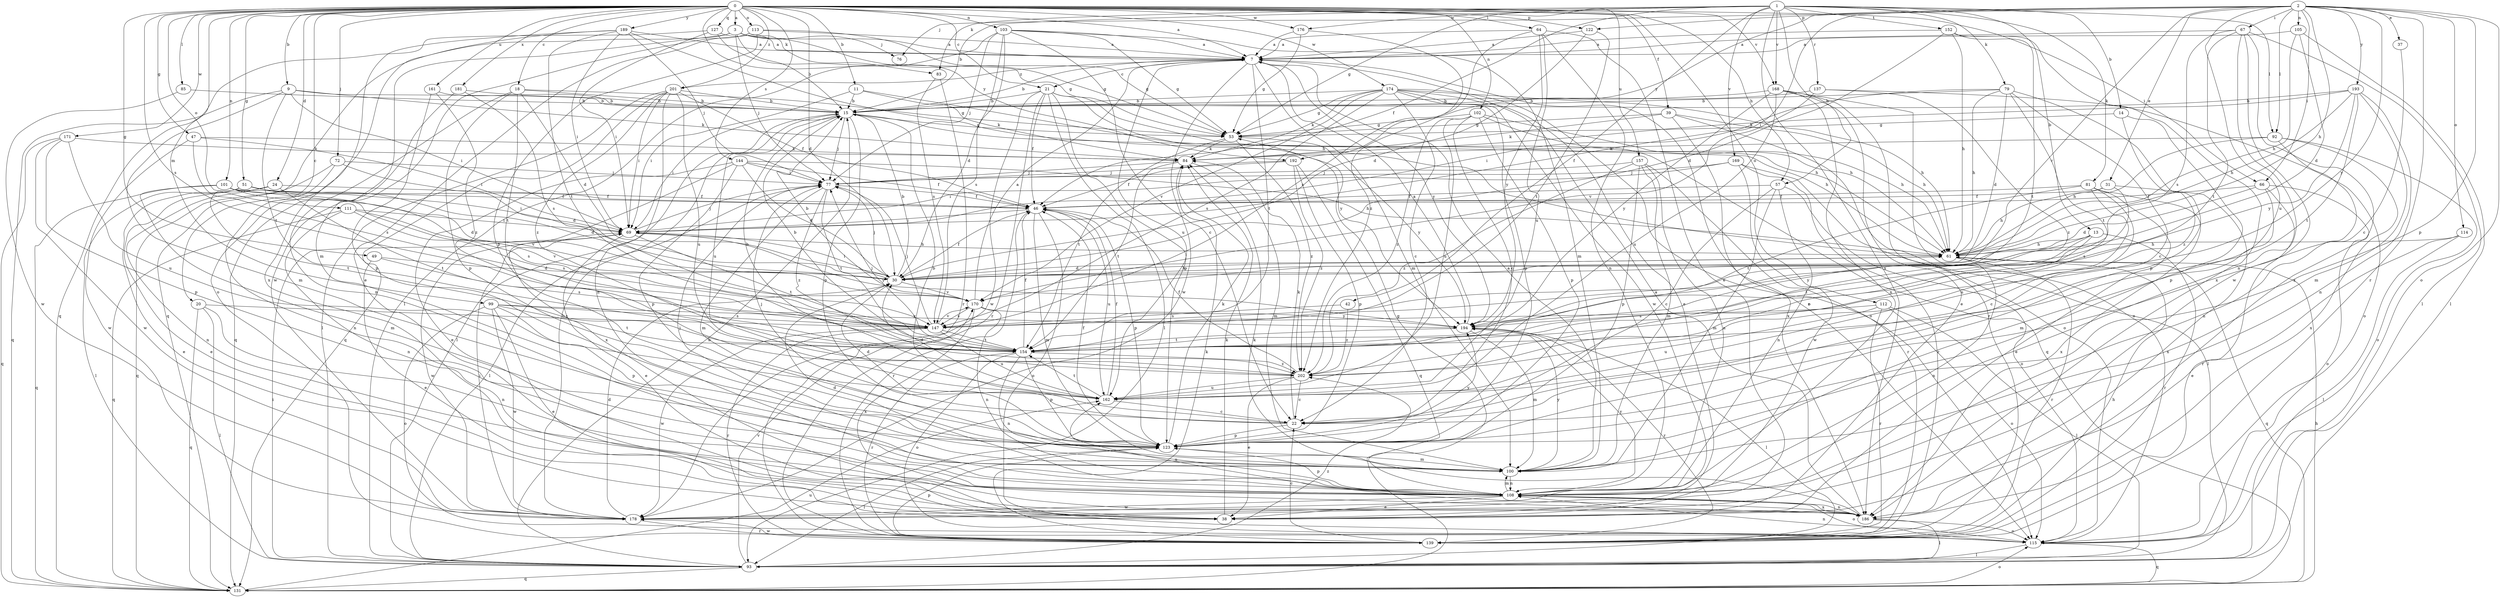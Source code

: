 strict digraph  {
0;
1;
2;
3;
7;
9;
11;
13;
14;
15;
18;
20;
21;
22;
24;
30;
31;
37;
38;
39;
42;
46;
47;
49;
51;
53;
57;
61;
64;
66;
67;
69;
72;
76;
77;
79;
81;
83;
84;
85;
92;
93;
99;
100;
101;
102;
103;
105;
108;
111;
112;
113;
114;
115;
122;
123;
127;
131;
137;
139;
144;
147;
152;
154;
157;
161;
162;
168;
169;
170;
171;
174;
176;
178;
181;
186;
189;
192;
193;
194;
201;
202;
0 -> 3  [label=a];
0 -> 7  [label=a];
0 -> 9  [label=b];
0 -> 11  [label=b];
0 -> 18  [label=c];
0 -> 20  [label=c];
0 -> 21  [label=c];
0 -> 24  [label=d];
0 -> 30  [label=d];
0 -> 39  [label=f];
0 -> 47  [label=g];
0 -> 49  [label=g];
0 -> 51  [label=g];
0 -> 57  [label=h];
0 -> 64  [label=i];
0 -> 66  [label=i];
0 -> 72  [label=j];
0 -> 85  [label=l];
0 -> 99  [label=m];
0 -> 101  [label=n];
0 -> 102  [label=n];
0 -> 103  [label=n];
0 -> 111  [label=o];
0 -> 112  [label=o];
0 -> 113  [label=o];
0 -> 122  [label=p];
0 -> 127  [label=q];
0 -> 144  [label=s];
0 -> 147  [label=s];
0 -> 157  [label=u];
0 -> 161  [label=u];
0 -> 168  [label=v];
0 -> 171  [label=w];
0 -> 174  [label=w];
0 -> 176  [label=w];
0 -> 181  [label=x];
0 -> 189  [label=y];
0 -> 192  [label=y];
0 -> 201  [label=z];
1 -> 13  [label=b];
1 -> 14  [label=b];
1 -> 15  [label=b];
1 -> 42  [label=f];
1 -> 46  [label=f];
1 -> 53  [label=g];
1 -> 57  [label=h];
1 -> 79  [label=k];
1 -> 81  [label=k];
1 -> 83  [label=k];
1 -> 92  [label=l];
1 -> 137  [label=r];
1 -> 152  [label=t];
1 -> 168  [label=v];
1 -> 169  [label=v];
1 -> 176  [label=w];
1 -> 186  [label=x];
2 -> 31  [label=e];
2 -> 37  [label=e];
2 -> 61  [label=h];
2 -> 66  [label=i];
2 -> 67  [label=i];
2 -> 69  [label=i];
2 -> 76  [label=j];
2 -> 92  [label=l];
2 -> 105  [label=n];
2 -> 114  [label=o];
2 -> 115  [label=o];
2 -> 122  [label=p];
2 -> 123  [label=p];
2 -> 139  [label=r];
2 -> 162  [label=u];
2 -> 170  [label=v];
2 -> 192  [label=y];
2 -> 193  [label=y];
2 -> 194  [label=y];
3 -> 7  [label=a];
3 -> 15  [label=b];
3 -> 53  [label=g];
3 -> 76  [label=j];
3 -> 77  [label=j];
3 -> 83  [label=k];
3 -> 100  [label=m];
3 -> 131  [label=q];
7 -> 15  [label=b];
7 -> 21  [label=c];
7 -> 100  [label=m];
7 -> 115  [label=o];
7 -> 154  [label=t];
7 -> 162  [label=u];
7 -> 178  [label=w];
7 -> 194  [label=y];
7 -> 201  [label=z];
9 -> 15  [label=b];
9 -> 69  [label=i];
9 -> 84  [label=k];
9 -> 100  [label=m];
9 -> 131  [label=q];
9 -> 154  [label=t];
11 -> 15  [label=b];
11 -> 61  [label=h];
11 -> 69  [label=i];
11 -> 84  [label=k];
13 -> 61  [label=h];
13 -> 139  [label=r];
13 -> 154  [label=t];
13 -> 194  [label=y];
13 -> 202  [label=z];
14 -> 53  [label=g];
14 -> 123  [label=p];
14 -> 202  [label=z];
15 -> 53  [label=g];
15 -> 61  [label=h];
15 -> 69  [label=i];
15 -> 77  [label=j];
15 -> 93  [label=l];
15 -> 123  [label=p];
15 -> 162  [label=u];
18 -> 15  [label=b];
18 -> 30  [label=d];
18 -> 53  [label=g];
18 -> 123  [label=p];
18 -> 131  [label=q];
18 -> 154  [label=t];
20 -> 93  [label=l];
20 -> 108  [label=n];
20 -> 131  [label=q];
20 -> 147  [label=s];
21 -> 15  [label=b];
21 -> 46  [label=f];
21 -> 61  [label=h];
21 -> 93  [label=l];
21 -> 123  [label=p];
21 -> 139  [label=r];
21 -> 178  [label=w];
21 -> 194  [label=y];
22 -> 15  [label=b];
22 -> 30  [label=d];
22 -> 77  [label=j];
22 -> 84  [label=k];
22 -> 123  [label=p];
24 -> 38  [label=e];
24 -> 46  [label=f];
24 -> 108  [label=n];
24 -> 154  [label=t];
30 -> 15  [label=b];
30 -> 46  [label=f];
30 -> 61  [label=h];
30 -> 69  [label=i];
30 -> 77  [label=j];
30 -> 170  [label=v];
31 -> 46  [label=f];
31 -> 61  [label=h];
31 -> 147  [label=s];
31 -> 186  [label=x];
37 -> 22  [label=c];
38 -> 84  [label=k];
39 -> 53  [label=g];
39 -> 61  [label=h];
39 -> 84  [label=k];
39 -> 115  [label=o];
39 -> 186  [label=x];
42 -> 147  [label=s];
42 -> 202  [label=z];
46 -> 69  [label=i];
46 -> 100  [label=m];
46 -> 115  [label=o];
46 -> 123  [label=p];
46 -> 139  [label=r];
46 -> 162  [label=u];
47 -> 69  [label=i];
47 -> 84  [label=k];
47 -> 147  [label=s];
47 -> 178  [label=w];
49 -> 30  [label=d];
49 -> 38  [label=e];
49 -> 147  [label=s];
51 -> 30  [label=d];
51 -> 38  [label=e];
51 -> 46  [label=f];
51 -> 93  [label=l];
51 -> 154  [label=t];
51 -> 170  [label=v];
53 -> 84  [label=k];
53 -> 154  [label=t];
53 -> 194  [label=y];
53 -> 202  [label=z];
57 -> 22  [label=c];
57 -> 46  [label=f];
57 -> 100  [label=m];
57 -> 108  [label=n];
57 -> 115  [label=o];
61 -> 30  [label=d];
61 -> 108  [label=n];
61 -> 131  [label=q];
61 -> 139  [label=r];
64 -> 7  [label=a];
64 -> 38  [label=e];
64 -> 108  [label=n];
64 -> 162  [label=u];
64 -> 194  [label=y];
64 -> 202  [label=z];
66 -> 30  [label=d];
66 -> 46  [label=f];
66 -> 100  [label=m];
66 -> 115  [label=o];
66 -> 139  [label=r];
67 -> 7  [label=a];
67 -> 93  [label=l];
67 -> 108  [label=n];
67 -> 147  [label=s];
67 -> 154  [label=t];
67 -> 178  [label=w];
67 -> 186  [label=x];
69 -> 38  [label=e];
69 -> 61  [label=h];
69 -> 77  [label=j];
69 -> 154  [label=t];
69 -> 178  [label=w];
69 -> 194  [label=y];
72 -> 30  [label=d];
72 -> 77  [label=j];
72 -> 108  [label=n];
72 -> 131  [label=q];
77 -> 46  [label=f];
77 -> 93  [label=l];
77 -> 100  [label=m];
77 -> 154  [label=t];
77 -> 202  [label=z];
79 -> 15  [label=b];
79 -> 22  [label=c];
79 -> 30  [label=d];
79 -> 61  [label=h];
79 -> 69  [label=i];
79 -> 123  [label=p];
79 -> 154  [label=t];
81 -> 22  [label=c];
81 -> 38  [label=e];
81 -> 46  [label=f];
81 -> 154  [label=t];
81 -> 162  [label=u];
81 -> 186  [label=x];
83 -> 139  [label=r];
83 -> 147  [label=s];
84 -> 77  [label=j];
84 -> 100  [label=m];
84 -> 154  [label=t];
85 -> 15  [label=b];
85 -> 178  [label=w];
92 -> 61  [label=h];
92 -> 84  [label=k];
92 -> 108  [label=n];
92 -> 115  [label=o];
92 -> 186  [label=x];
93 -> 15  [label=b];
93 -> 69  [label=i];
93 -> 131  [label=q];
93 -> 170  [label=v];
93 -> 202  [label=z];
99 -> 38  [label=e];
99 -> 115  [label=o];
99 -> 123  [label=p];
99 -> 147  [label=s];
99 -> 154  [label=t];
99 -> 178  [label=w];
99 -> 194  [label=y];
100 -> 7  [label=a];
100 -> 77  [label=j];
100 -> 108  [label=n];
100 -> 194  [label=y];
101 -> 30  [label=d];
101 -> 46  [label=f];
101 -> 69  [label=i];
101 -> 100  [label=m];
101 -> 131  [label=q];
101 -> 147  [label=s];
102 -> 22  [label=c];
102 -> 53  [label=g];
102 -> 61  [label=h];
102 -> 123  [label=p];
102 -> 131  [label=q];
102 -> 162  [label=u];
102 -> 202  [label=z];
103 -> 7  [label=a];
103 -> 22  [label=c];
103 -> 30  [label=d];
103 -> 53  [label=g];
103 -> 77  [label=j];
103 -> 93  [label=l];
103 -> 100  [label=m];
103 -> 147  [label=s];
105 -> 7  [label=a];
105 -> 30  [label=d];
105 -> 61  [label=h];
105 -> 93  [label=l];
108 -> 30  [label=d];
108 -> 38  [label=e];
108 -> 53  [label=g];
108 -> 100  [label=m];
108 -> 115  [label=o];
108 -> 123  [label=p];
108 -> 178  [label=w];
108 -> 186  [label=x];
108 -> 194  [label=y];
111 -> 69  [label=i];
111 -> 108  [label=n];
111 -> 131  [label=q];
111 -> 147  [label=s];
111 -> 170  [label=v];
112 -> 93  [label=l];
112 -> 115  [label=o];
112 -> 139  [label=r];
112 -> 147  [label=s];
112 -> 162  [label=u];
113 -> 7  [label=a];
113 -> 38  [label=e];
113 -> 53  [label=g];
113 -> 123  [label=p];
113 -> 178  [label=w];
114 -> 38  [label=e];
114 -> 61  [label=h];
114 -> 93  [label=l];
115 -> 93  [label=l];
115 -> 108  [label=n];
115 -> 131  [label=q];
122 -> 7  [label=a];
122 -> 30  [label=d];
122 -> 154  [label=t];
123 -> 46  [label=f];
123 -> 84  [label=k];
123 -> 93  [label=l];
123 -> 100  [label=m];
123 -> 194  [label=y];
127 -> 7  [label=a];
127 -> 53  [label=g];
127 -> 69  [label=i];
127 -> 131  [label=q];
131 -> 61  [label=h];
131 -> 115  [label=o];
131 -> 162  [label=u];
137 -> 15  [label=b];
137 -> 115  [label=o];
137 -> 170  [label=v];
137 -> 202  [label=z];
139 -> 22  [label=c];
139 -> 61  [label=h];
139 -> 84  [label=k];
139 -> 123  [label=p];
139 -> 178  [label=w];
144 -> 30  [label=d];
144 -> 38  [label=e];
144 -> 46  [label=f];
144 -> 61  [label=h];
144 -> 77  [label=j];
144 -> 123  [label=p];
144 -> 186  [label=x];
147 -> 77  [label=j];
147 -> 139  [label=r];
147 -> 154  [label=t];
147 -> 162  [label=u];
147 -> 170  [label=v];
147 -> 178  [label=w];
152 -> 7  [label=a];
152 -> 30  [label=d];
152 -> 61  [label=h];
152 -> 154  [label=t];
152 -> 186  [label=x];
154 -> 15  [label=b];
154 -> 46  [label=f];
154 -> 77  [label=j];
154 -> 108  [label=n];
154 -> 115  [label=o];
154 -> 123  [label=p];
154 -> 139  [label=r];
154 -> 202  [label=z];
157 -> 77  [label=j];
157 -> 100  [label=m];
157 -> 108  [label=n];
157 -> 123  [label=p];
157 -> 139  [label=r];
157 -> 202  [label=z];
161 -> 15  [label=b];
161 -> 123  [label=p];
161 -> 202  [label=z];
162 -> 22  [label=c];
162 -> 30  [label=d];
162 -> 46  [label=f];
162 -> 154  [label=t];
168 -> 15  [label=b];
168 -> 38  [label=e];
168 -> 108  [label=n];
168 -> 115  [label=o];
168 -> 139  [label=r];
168 -> 162  [label=u];
168 -> 194  [label=y];
169 -> 69  [label=i];
169 -> 77  [label=j];
169 -> 93  [label=l];
169 -> 139  [label=r];
169 -> 178  [label=w];
170 -> 7  [label=a];
170 -> 15  [label=b];
170 -> 108  [label=n];
170 -> 147  [label=s];
170 -> 186  [label=x];
170 -> 194  [label=y];
171 -> 84  [label=k];
171 -> 123  [label=p];
171 -> 131  [label=q];
171 -> 162  [label=u];
171 -> 178  [label=w];
174 -> 15  [label=b];
174 -> 22  [label=c];
174 -> 38  [label=e];
174 -> 53  [label=g];
174 -> 61  [label=h];
174 -> 84  [label=k];
174 -> 115  [label=o];
174 -> 123  [label=p];
174 -> 147  [label=s];
174 -> 170  [label=v];
174 -> 178  [label=w];
176 -> 7  [label=a];
176 -> 53  [label=g];
176 -> 147  [label=s];
178 -> 15  [label=b];
178 -> 30  [label=d];
178 -> 69  [label=i];
178 -> 139  [label=r];
181 -> 15  [label=b];
181 -> 108  [label=n];
181 -> 147  [label=s];
186 -> 7  [label=a];
186 -> 84  [label=k];
186 -> 93  [label=l];
186 -> 108  [label=n];
186 -> 115  [label=o];
186 -> 162  [label=u];
189 -> 7  [label=a];
189 -> 61  [label=h];
189 -> 69  [label=i];
189 -> 77  [label=j];
189 -> 115  [label=o];
189 -> 154  [label=t];
189 -> 186  [label=x];
192 -> 46  [label=f];
192 -> 77  [label=j];
192 -> 123  [label=p];
192 -> 131  [label=q];
192 -> 202  [label=z];
193 -> 15  [label=b];
193 -> 61  [label=h];
193 -> 84  [label=k];
193 -> 100  [label=m];
193 -> 108  [label=n];
193 -> 154  [label=t];
193 -> 194  [label=y];
194 -> 7  [label=a];
194 -> 93  [label=l];
194 -> 100  [label=m];
194 -> 139  [label=r];
194 -> 154  [label=t];
201 -> 15  [label=b];
201 -> 46  [label=f];
201 -> 69  [label=i];
201 -> 93  [label=l];
201 -> 108  [label=n];
201 -> 131  [label=q];
201 -> 162  [label=u];
201 -> 202  [label=z];
202 -> 15  [label=b];
202 -> 22  [label=c];
202 -> 38  [label=e];
202 -> 46  [label=f];
202 -> 162  [label=u];
}
